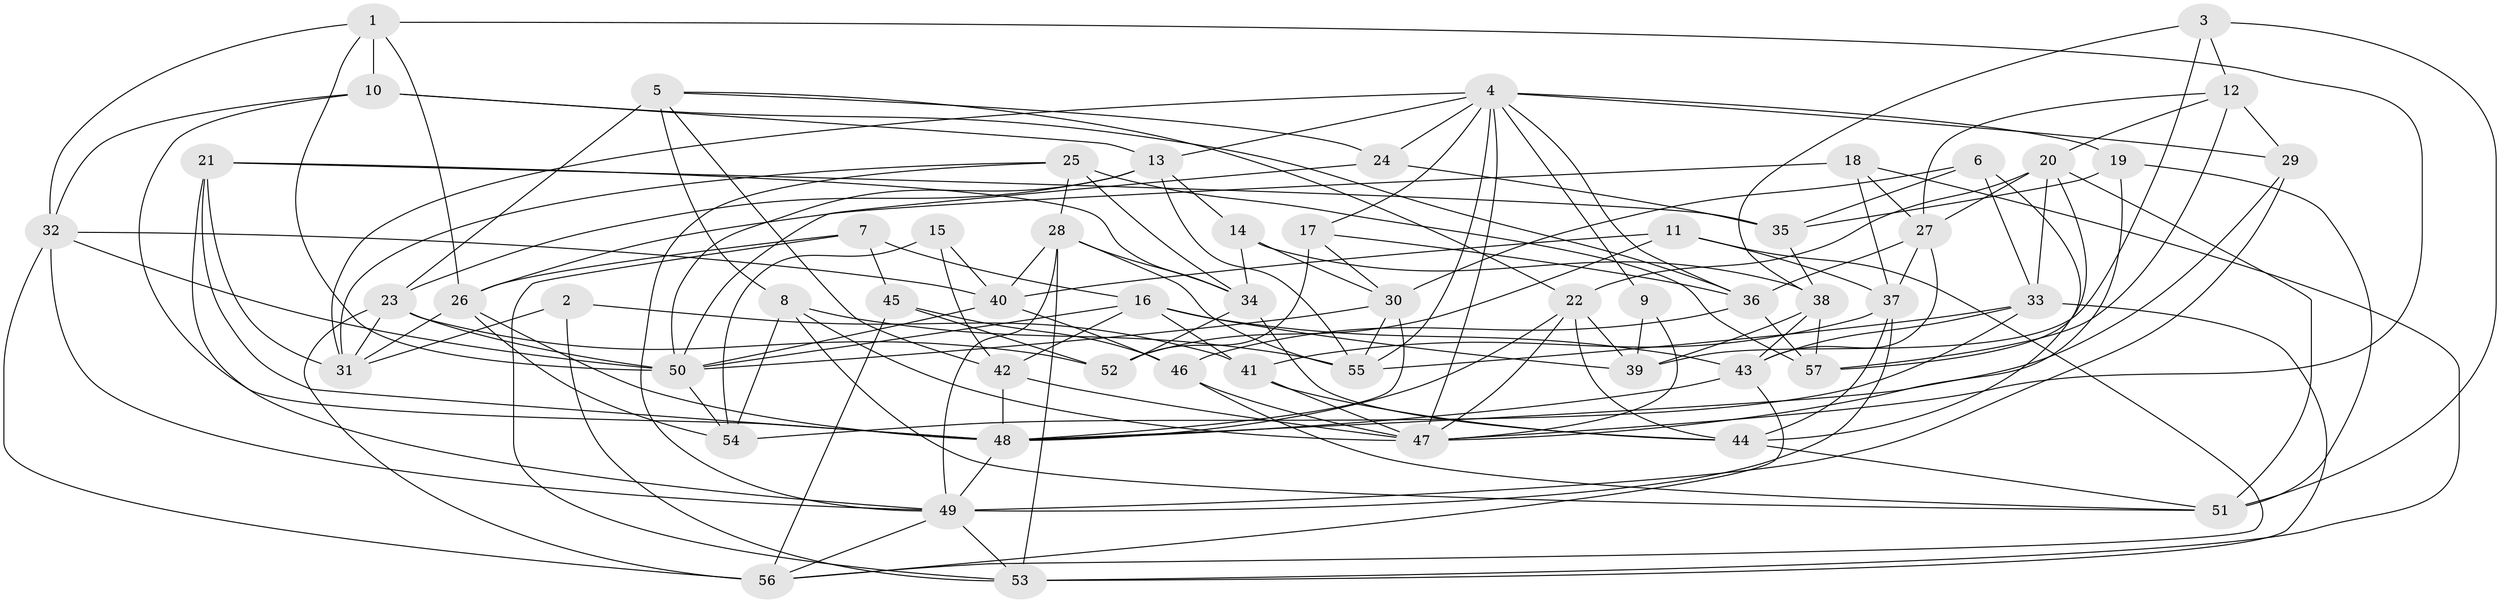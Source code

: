 // original degree distribution, {4: 1.0}
// Generated by graph-tools (version 1.1) at 2025/27/03/09/25 03:27:01]
// undirected, 57 vertices, 156 edges
graph export_dot {
graph [start="1"]
  node [color=gray90,style=filled];
  1;
  2;
  3;
  4;
  5;
  6;
  7;
  8;
  9;
  10;
  11;
  12;
  13;
  14;
  15;
  16;
  17;
  18;
  19;
  20;
  21;
  22;
  23;
  24;
  25;
  26;
  27;
  28;
  29;
  30;
  31;
  32;
  33;
  34;
  35;
  36;
  37;
  38;
  39;
  40;
  41;
  42;
  43;
  44;
  45;
  46;
  47;
  48;
  49;
  50;
  51;
  52;
  53;
  54;
  55;
  56;
  57;
  1 -- 10 [weight=2.0];
  1 -- 26 [weight=1.0];
  1 -- 32 [weight=1.0];
  1 -- 47 [weight=1.0];
  1 -- 50 [weight=1.0];
  2 -- 31 [weight=1.0];
  2 -- 41 [weight=2.0];
  2 -- 53 [weight=1.0];
  3 -- 12 [weight=1.0];
  3 -- 38 [weight=1.0];
  3 -- 39 [weight=1.0];
  3 -- 51 [weight=1.0];
  4 -- 9 [weight=1.0];
  4 -- 13 [weight=1.0];
  4 -- 17 [weight=1.0];
  4 -- 19 [weight=1.0];
  4 -- 24 [weight=1.0];
  4 -- 29 [weight=1.0];
  4 -- 31 [weight=1.0];
  4 -- 36 [weight=1.0];
  4 -- 47 [weight=1.0];
  4 -- 55 [weight=1.0];
  5 -- 8 [weight=2.0];
  5 -- 22 [weight=1.0];
  5 -- 23 [weight=1.0];
  5 -- 24 [weight=1.0];
  5 -- 42 [weight=1.0];
  6 -- 30 [weight=1.0];
  6 -- 33 [weight=1.0];
  6 -- 35 [weight=1.0];
  6 -- 44 [weight=1.0];
  7 -- 16 [weight=1.0];
  7 -- 26 [weight=1.0];
  7 -- 45 [weight=1.0];
  7 -- 53 [weight=1.0];
  8 -- 47 [weight=1.0];
  8 -- 51 [weight=1.0];
  8 -- 54 [weight=1.0];
  8 -- 55 [weight=1.0];
  9 -- 39 [weight=2.0];
  9 -- 47 [weight=1.0];
  10 -- 13 [weight=1.0];
  10 -- 32 [weight=1.0];
  10 -- 36 [weight=1.0];
  10 -- 48 [weight=1.0];
  11 -- 37 [weight=1.0];
  11 -- 40 [weight=1.0];
  11 -- 52 [weight=1.0];
  11 -- 56 [weight=1.0];
  12 -- 20 [weight=1.0];
  12 -- 27 [weight=1.0];
  12 -- 29 [weight=2.0];
  12 -- 57 [weight=1.0];
  13 -- 14 [weight=1.0];
  13 -- 23 [weight=1.0];
  13 -- 50 [weight=1.0];
  13 -- 55 [weight=1.0];
  14 -- 30 [weight=1.0];
  14 -- 34 [weight=1.0];
  14 -- 38 [weight=1.0];
  15 -- 40 [weight=1.0];
  15 -- 42 [weight=1.0];
  15 -- 54 [weight=2.0];
  16 -- 39 [weight=1.0];
  16 -- 41 [weight=1.0];
  16 -- 42 [weight=1.0];
  16 -- 43 [weight=1.0];
  16 -- 50 [weight=1.0];
  17 -- 30 [weight=1.0];
  17 -- 36 [weight=1.0];
  17 -- 52 [weight=1.0];
  18 -- 26 [weight=1.0];
  18 -- 27 [weight=1.0];
  18 -- 37 [weight=1.0];
  18 -- 53 [weight=1.0];
  19 -- 35 [weight=1.0];
  19 -- 47 [weight=1.0];
  19 -- 51 [weight=1.0];
  20 -- 22 [weight=1.0];
  20 -- 27 [weight=1.0];
  20 -- 33 [weight=1.0];
  20 -- 51 [weight=1.0];
  20 -- 57 [weight=1.0];
  21 -- 31 [weight=1.0];
  21 -- 34 [weight=1.0];
  21 -- 35 [weight=1.0];
  21 -- 48 [weight=2.0];
  21 -- 49 [weight=1.0];
  22 -- 39 [weight=1.0];
  22 -- 44 [weight=1.0];
  22 -- 47 [weight=1.0];
  22 -- 48 [weight=1.0];
  23 -- 31 [weight=1.0];
  23 -- 50 [weight=1.0];
  23 -- 52 [weight=1.0];
  23 -- 56 [weight=1.0];
  24 -- 35 [weight=2.0];
  24 -- 50 [weight=2.0];
  25 -- 28 [weight=1.0];
  25 -- 31 [weight=1.0];
  25 -- 34 [weight=1.0];
  25 -- 49 [weight=1.0];
  25 -- 57 [weight=2.0];
  26 -- 31 [weight=1.0];
  26 -- 48 [weight=1.0];
  26 -- 54 [weight=1.0];
  27 -- 36 [weight=1.0];
  27 -- 37 [weight=1.0];
  27 -- 43 [weight=1.0];
  28 -- 34 [weight=1.0];
  28 -- 40 [weight=1.0];
  28 -- 49 [weight=1.0];
  28 -- 53 [weight=1.0];
  28 -- 55 [weight=1.0];
  29 -- 48 [weight=1.0];
  29 -- 49 [weight=2.0];
  30 -- 48 [weight=1.0];
  30 -- 50 [weight=1.0];
  30 -- 55 [weight=1.0];
  32 -- 40 [weight=1.0];
  32 -- 49 [weight=1.0];
  32 -- 50 [weight=1.0];
  32 -- 56 [weight=1.0];
  33 -- 43 [weight=1.0];
  33 -- 53 [weight=1.0];
  33 -- 54 [weight=1.0];
  33 -- 55 [weight=1.0];
  34 -- 44 [weight=1.0];
  34 -- 52 [weight=1.0];
  35 -- 38 [weight=1.0];
  36 -- 46 [weight=1.0];
  36 -- 57 [weight=1.0];
  37 -- 41 [weight=1.0];
  37 -- 44 [weight=1.0];
  37 -- 49 [weight=1.0];
  38 -- 39 [weight=1.0];
  38 -- 43 [weight=1.0];
  38 -- 57 [weight=1.0];
  40 -- 46 [weight=1.0];
  40 -- 50 [weight=1.0];
  41 -- 44 [weight=1.0];
  41 -- 47 [weight=1.0];
  42 -- 47 [weight=2.0];
  42 -- 48 [weight=1.0];
  43 -- 48 [weight=1.0];
  43 -- 56 [weight=1.0];
  44 -- 51 [weight=1.0];
  45 -- 46 [weight=2.0];
  45 -- 52 [weight=2.0];
  45 -- 56 [weight=1.0];
  46 -- 47 [weight=1.0];
  46 -- 51 [weight=1.0];
  48 -- 49 [weight=1.0];
  49 -- 53 [weight=1.0];
  49 -- 56 [weight=1.0];
  50 -- 54 [weight=1.0];
}
